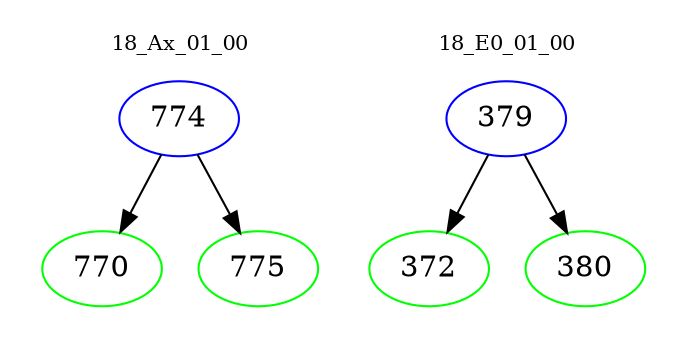 digraph{
subgraph cluster_0 {
color = white
label = "18_Ax_01_00";
fontsize=10;
T0_774 [label="774", color="blue"]
T0_774 -> T0_770 [color="black"]
T0_770 [label="770", color="green"]
T0_774 -> T0_775 [color="black"]
T0_775 [label="775", color="green"]
}
subgraph cluster_1 {
color = white
label = "18_E0_01_00";
fontsize=10;
T1_379 [label="379", color="blue"]
T1_379 -> T1_372 [color="black"]
T1_372 [label="372", color="green"]
T1_379 -> T1_380 [color="black"]
T1_380 [label="380", color="green"]
}
}
